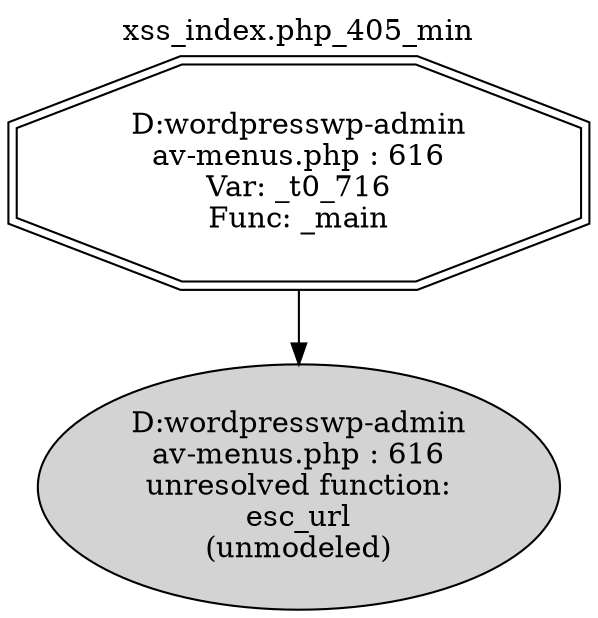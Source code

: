 digraph cfg {
  label="xss_index.php_405_min";
  labelloc=t;
  n1 [shape=doubleoctagon, label="D:\wordpress\wp-admin\nav-menus.php : 616\nVar: _t0_716\nFunc: _main\n"];
  n2 [shape=ellipse, label="D:\wordpress\wp-admin\nav-menus.php : 616\nunresolved function:\nesc_url\n(unmodeled)\n",style=filled];
  n1 -> n2;
}
